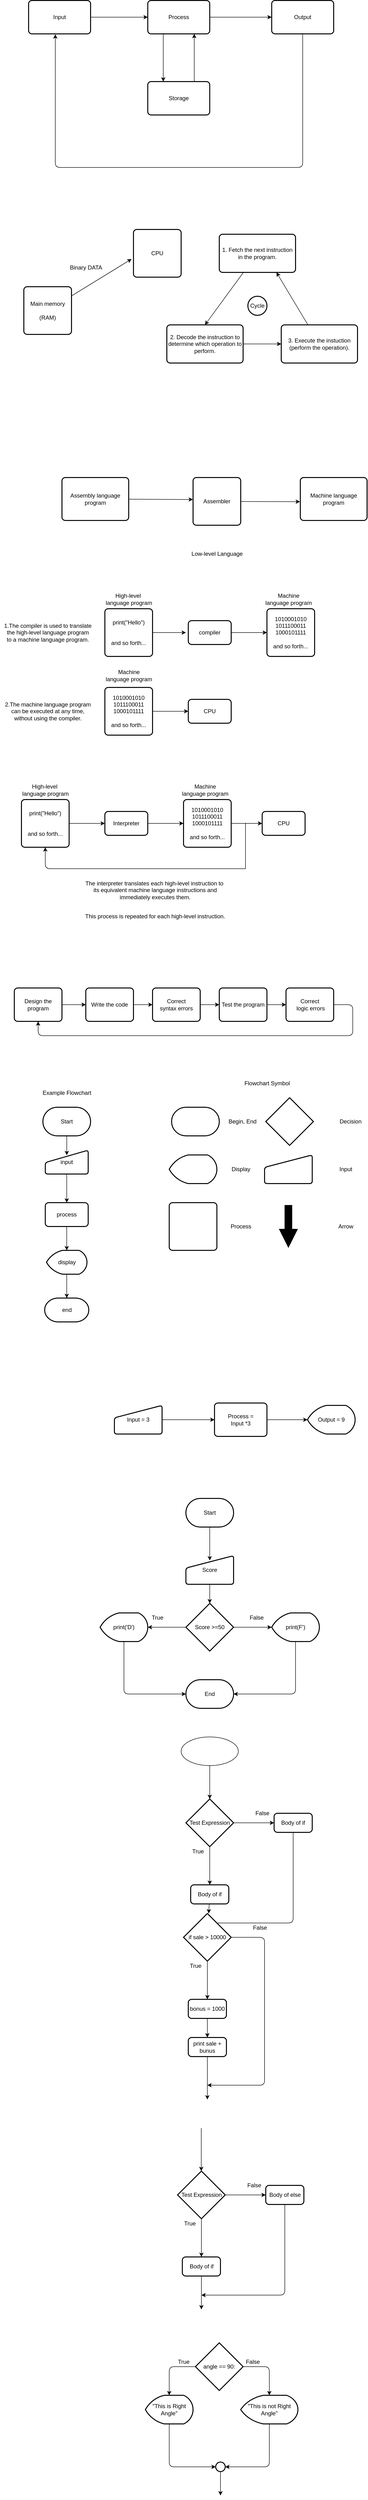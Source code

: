 <mxfile>
    <diagram id="MvPLuP_P4ro_w12G_6CE" name="Page-1">
        <mxGraphModel dx="403" dy="545" grid="1" gridSize="10" guides="1" tooltips="1" connect="1" arrows="1" fold="1" page="1" pageScale="1" pageWidth="850" pageHeight="1100" math="0" shadow="0">
            <root>
                <mxCell id="0"/>
                <mxCell id="1" parent="0"/>
                <mxCell id="6" style="edgeStyle=none;html=1;entryX=0;entryY=0.5;entryDx=0;entryDy=0;" parent="1" source="2" target="3" edge="1">
                    <mxGeometry relative="1" as="geometry"/>
                </mxCell>
                <mxCell id="2" value="Input" style="rounded=1;whiteSpace=wrap;html=1;absoluteArcSize=1;arcSize=14;strokeWidth=2;" parent="1" vertex="1">
                    <mxGeometry x="80" y="200" width="130" height="70" as="geometry"/>
                </mxCell>
                <mxCell id="7" style="edgeStyle=none;html=1;entryX=0;entryY=0.5;entryDx=0;entryDy=0;" parent="1" source="3" target="4" edge="1">
                    <mxGeometry relative="1" as="geometry"/>
                </mxCell>
                <mxCell id="10" style="edgeStyle=none;html=1;exitX=0.25;exitY=1;exitDx=0;exitDy=0;entryX=0.25;entryY=0;entryDx=0;entryDy=0;" parent="1" source="3" target="5" edge="1">
                    <mxGeometry relative="1" as="geometry"/>
                </mxCell>
                <mxCell id="3" value="Process" style="rounded=1;whiteSpace=wrap;html=1;absoluteArcSize=1;arcSize=14;strokeWidth=2;" parent="1" vertex="1">
                    <mxGeometry x="330" y="200" width="130" height="70" as="geometry"/>
                </mxCell>
                <mxCell id="11" style="edgeStyle=none;html=1;entryX=0.431;entryY=1.014;entryDx=0;entryDy=0;entryPerimeter=0;" parent="1" source="4" target="2" edge="1">
                    <mxGeometry relative="1" as="geometry">
                        <Array as="points">
                            <mxPoint x="655" y="550"/>
                            <mxPoint x="400" y="550"/>
                            <mxPoint x="136" y="550"/>
                        </Array>
                    </mxGeometry>
                </mxCell>
                <mxCell id="4" value="Output" style="rounded=1;whiteSpace=wrap;html=1;absoluteArcSize=1;arcSize=14;strokeWidth=2;" parent="1" vertex="1">
                    <mxGeometry x="590" y="200" width="130" height="70" as="geometry"/>
                </mxCell>
                <mxCell id="9" style="edgeStyle=none;html=1;exitX=0.75;exitY=0;exitDx=0;exitDy=0;entryX=0.75;entryY=1;entryDx=0;entryDy=0;" parent="1" source="5" target="3" edge="1">
                    <mxGeometry relative="1" as="geometry"/>
                </mxCell>
                <mxCell id="5" value="Storage" style="rounded=1;whiteSpace=wrap;html=1;absoluteArcSize=1;arcSize=14;strokeWidth=2;" parent="1" vertex="1">
                    <mxGeometry x="330" y="370" width="130" height="70" as="geometry"/>
                </mxCell>
                <mxCell id="14" style="edgeStyle=none;html=1;entryX=-0.04;entryY=0.62;entryDx=0;entryDy=0;entryPerimeter=0;" parent="1" source="12" target="13" edge="1">
                    <mxGeometry relative="1" as="geometry"/>
                </mxCell>
                <mxCell id="12" value="Main memory&lt;br&gt;&lt;br&gt;(RAM)" style="rounded=1;whiteSpace=wrap;html=1;absoluteArcSize=1;arcSize=14;strokeWidth=2;" parent="1" vertex="1">
                    <mxGeometry x="70" y="800" width="100" height="100" as="geometry"/>
                </mxCell>
                <mxCell id="13" value="CPU" style="rounded=1;whiteSpace=wrap;html=1;absoluteArcSize=1;arcSize=14;strokeWidth=2;" parent="1" vertex="1">
                    <mxGeometry x="300" y="680" width="100" height="100" as="geometry"/>
                </mxCell>
                <mxCell id="15" value="Binary DATA" style="text;html=1;align=center;verticalAlign=middle;resizable=0;points=[];autosize=1;strokeColor=none;fillColor=none;" parent="1" vertex="1">
                    <mxGeometry x="160" y="750" width="80" height="20" as="geometry"/>
                </mxCell>
                <mxCell id="19" style="edgeStyle=none;html=1;entryX=0.5;entryY=0;entryDx=0;entryDy=0;" parent="1" source="16" target="18" edge="1">
                    <mxGeometry relative="1" as="geometry"/>
                </mxCell>
                <mxCell id="16" value="1. Fetch the next instruction in the program." style="rounded=1;whiteSpace=wrap;html=1;absoluteArcSize=1;arcSize=14;strokeWidth=2;" parent="1" vertex="1">
                    <mxGeometry x="480" y="690" width="160" height="80" as="geometry"/>
                </mxCell>
                <mxCell id="21" style="edgeStyle=none;html=1;entryX=0.75;entryY=1;entryDx=0;entryDy=0;" parent="1" source="17" target="16" edge="1">
                    <mxGeometry relative="1" as="geometry"/>
                </mxCell>
                <mxCell id="17" value="3. Execute the instuction (perform the operation)." style="rounded=1;whiteSpace=wrap;html=1;absoluteArcSize=1;arcSize=14;strokeWidth=2;" parent="1" vertex="1">
                    <mxGeometry x="610" y="880" width="160" height="80" as="geometry"/>
                </mxCell>
                <mxCell id="20" style="edgeStyle=none;html=1;entryX=0;entryY=0.5;entryDx=0;entryDy=0;" parent="1" source="18" target="17" edge="1">
                    <mxGeometry relative="1" as="geometry"/>
                </mxCell>
                <mxCell id="18" value="2. Decode the instruction to determine which operation to perform." style="rounded=1;whiteSpace=wrap;html=1;absoluteArcSize=1;arcSize=14;strokeWidth=2;" parent="1" vertex="1">
                    <mxGeometry x="370" y="880" width="160" height="80" as="geometry"/>
                </mxCell>
                <mxCell id="22" value="Cycle" style="strokeWidth=2;html=1;shape=mxgraph.flowchart.start_2;whiteSpace=wrap;" parent="1" vertex="1">
                    <mxGeometry x="540" y="820" width="40" height="40" as="geometry"/>
                </mxCell>
                <mxCell id="28" style="edgeStyle=none;html=1;entryX=-0.005;entryY=0.563;entryDx=0;entryDy=0;entryPerimeter=0;" parent="1" source="23" target="25" edge="1">
                    <mxGeometry relative="1" as="geometry"/>
                </mxCell>
                <mxCell id="23" value="Assembler" style="rounded=1;whiteSpace=wrap;html=1;absoluteArcSize=1;arcSize=14;strokeWidth=2;" parent="1" vertex="1">
                    <mxGeometry x="425" y="1200" width="100" height="100" as="geometry"/>
                </mxCell>
                <mxCell id="26" style="edgeStyle=none;html=1;entryX=-0.003;entryY=0.461;entryDx=0;entryDy=0;entryPerimeter=0;" parent="1" source="24" target="23" edge="1">
                    <mxGeometry relative="1" as="geometry"/>
                </mxCell>
                <mxCell id="24" value="Assembly language program" style="rounded=1;whiteSpace=wrap;html=1;absoluteArcSize=1;arcSize=14;strokeWidth=2;" parent="1" vertex="1">
                    <mxGeometry x="150" y="1200" width="140" height="90" as="geometry"/>
                </mxCell>
                <mxCell id="25" value="Machine language program" style="rounded=1;whiteSpace=wrap;html=1;absoluteArcSize=1;arcSize=14;strokeWidth=2;" parent="1" vertex="1">
                    <mxGeometry x="650" y="1200" width="140" height="90" as="geometry"/>
                </mxCell>
                <mxCell id="29" value="Low-level Language" style="text;html=1;align=center;verticalAlign=middle;resizable=0;points=[];autosize=1;strokeColor=none;fillColor=none;" parent="1" vertex="1">
                    <mxGeometry x="415" y="1350" width="120" height="20" as="geometry"/>
                </mxCell>
                <mxCell id="30" value="1.The compiler is used to translate &lt;br&gt;the high-level language program &lt;br&gt;to a machine language program." style="text;html=1;align=center;verticalAlign=middle;resizable=0;points=[];autosize=1;strokeColor=none;fillColor=none;" parent="1" vertex="1">
                    <mxGeometry x="20" y="1500" width="200" height="50" as="geometry"/>
                </mxCell>
                <mxCell id="33" style="edgeStyle=none;html=1;" parent="1" source="31" edge="1">
                    <mxGeometry relative="1" as="geometry">
                        <mxPoint x="410" y="1525" as="targetPoint"/>
                    </mxGeometry>
                </mxCell>
                <mxCell id="31" value="print(&quot;Hello&quot;)&lt;br&gt;&lt;br&gt;&lt;br&gt;and so forth..." style="rounded=1;whiteSpace=wrap;html=1;absoluteArcSize=1;arcSize=14;strokeWidth=2;" parent="1" vertex="1">
                    <mxGeometry x="240" y="1475" width="100" height="100" as="geometry"/>
                </mxCell>
                <mxCell id="36" style="edgeStyle=none;html=1;entryX=0;entryY=0.5;entryDx=0;entryDy=0;" parent="1" source="32" target="35" edge="1">
                    <mxGeometry relative="1" as="geometry"/>
                </mxCell>
                <mxCell id="32" value="compiler" style="rounded=1;whiteSpace=wrap;html=1;absoluteArcSize=1;arcSize=14;strokeWidth=2;" parent="1" vertex="1">
                    <mxGeometry x="415" y="1500" width="90" height="50" as="geometry"/>
                </mxCell>
                <mxCell id="34" value="High-level&amp;nbsp;&lt;br&gt;language program" style="text;html=1;align=center;verticalAlign=middle;resizable=0;points=[];autosize=1;strokeColor=none;fillColor=none;" parent="1" vertex="1">
                    <mxGeometry x="235" y="1440" width="110" height="30" as="geometry"/>
                </mxCell>
                <mxCell id="35" value="1010001010&lt;br&gt;1011100011&lt;br&gt;1000101111&lt;br&gt;&lt;br&gt;and so forth..." style="rounded=1;whiteSpace=wrap;html=1;absoluteArcSize=1;arcSize=14;strokeWidth=2;" parent="1" vertex="1">
                    <mxGeometry x="580" y="1475" width="100" height="100" as="geometry"/>
                </mxCell>
                <mxCell id="37" value="Machine &lt;br&gt;language program" style="text;html=1;align=center;verticalAlign=middle;resizable=0;points=[];autosize=1;strokeColor=none;fillColor=none;" parent="1" vertex="1">
                    <mxGeometry x="570" y="1440" width="110" height="30" as="geometry"/>
                </mxCell>
                <mxCell id="38" value="2.The machine language program &lt;br&gt;can be executed at any time, &lt;br&gt;without using the compiler." style="text;html=1;align=center;verticalAlign=middle;resizable=0;points=[];autosize=1;strokeColor=none;fillColor=none;" parent="1" vertex="1">
                    <mxGeometry x="20" y="1665" width="200" height="50" as="geometry"/>
                </mxCell>
                <mxCell id="42" style="edgeStyle=none;html=1;entryX=0;entryY=0.5;entryDx=0;entryDy=0;" parent="1" source="39" target="41" edge="1">
                    <mxGeometry relative="1" as="geometry"/>
                </mxCell>
                <mxCell id="39" value="1010001010&lt;br&gt;1011100011&lt;br&gt;1000101111&lt;br&gt;&lt;br&gt;and so forth..." style="rounded=1;whiteSpace=wrap;html=1;absoluteArcSize=1;arcSize=14;strokeWidth=2;" parent="1" vertex="1">
                    <mxGeometry x="240" y="1640" width="100" height="100" as="geometry"/>
                </mxCell>
                <mxCell id="40" value="Machine &lt;br&gt;language program" style="text;html=1;align=center;verticalAlign=middle;resizable=0;points=[];autosize=1;strokeColor=none;fillColor=none;" parent="1" vertex="1">
                    <mxGeometry x="235" y="1600" width="110" height="30" as="geometry"/>
                </mxCell>
                <mxCell id="41" value="CPU" style="rounded=1;whiteSpace=wrap;html=1;absoluteArcSize=1;arcSize=14;strokeWidth=2;" parent="1" vertex="1">
                    <mxGeometry x="415" y="1665" width="90" height="50" as="geometry"/>
                </mxCell>
                <mxCell id="50" style="edgeStyle=none;html=1;entryX=0;entryY=0.5;entryDx=0;entryDy=0;" parent="1" source="45" target="49" edge="1">
                    <mxGeometry relative="1" as="geometry"/>
                </mxCell>
                <mxCell id="45" value="print(&quot;Hello&quot;)&lt;br&gt;&lt;br&gt;&lt;br&gt;and so forth..." style="rounded=1;whiteSpace=wrap;html=1;absoluteArcSize=1;arcSize=14;strokeWidth=2;" parent="1" vertex="1">
                    <mxGeometry x="65" y="1875" width="100" height="100" as="geometry"/>
                </mxCell>
                <mxCell id="46" value="High-level&amp;nbsp;&lt;br&gt;language program" style="text;html=1;align=center;verticalAlign=middle;resizable=0;points=[];autosize=1;strokeColor=none;fillColor=none;" parent="1" vertex="1">
                    <mxGeometry x="60" y="1840" width="110" height="30" as="geometry"/>
                </mxCell>
                <mxCell id="54" style="edgeStyle=none;html=1;entryX=0;entryY=0.5;entryDx=0;entryDy=0;" parent="1" source="47" target="53" edge="1">
                    <mxGeometry relative="1" as="geometry"/>
                </mxCell>
                <mxCell id="47" value="1010001010&lt;br&gt;1011100011&lt;br&gt;1000101111&lt;br&gt;&lt;br&gt;and so forth..." style="rounded=1;whiteSpace=wrap;html=1;absoluteArcSize=1;arcSize=14;strokeWidth=2;" parent="1" vertex="1">
                    <mxGeometry x="405" y="1875" width="100" height="100" as="geometry"/>
                </mxCell>
                <mxCell id="48" value="Machine &lt;br&gt;language program" style="text;html=1;align=center;verticalAlign=middle;resizable=0;points=[];autosize=1;strokeColor=none;fillColor=none;" parent="1" vertex="1">
                    <mxGeometry x="395" y="1840" width="110" height="30" as="geometry"/>
                </mxCell>
                <mxCell id="52" style="edgeStyle=none;html=1;entryX=0;entryY=0.5;entryDx=0;entryDy=0;" parent="1" source="49" target="47" edge="1">
                    <mxGeometry relative="1" as="geometry"/>
                </mxCell>
                <mxCell id="49" value="Interpreter" style="rounded=1;whiteSpace=wrap;html=1;absoluteArcSize=1;arcSize=14;strokeWidth=2;" parent="1" vertex="1">
                    <mxGeometry x="240" y="1900" width="90" height="50" as="geometry"/>
                </mxCell>
                <mxCell id="53" value="CPU" style="rounded=1;whiteSpace=wrap;html=1;absoluteArcSize=1;arcSize=14;strokeWidth=2;" parent="1" vertex="1">
                    <mxGeometry x="570" y="1900" width="90" height="50" as="geometry"/>
                </mxCell>
                <mxCell id="56" style="edgeStyle=none;html=1;entryX=0.5;entryY=1;entryDx=0;entryDy=0;" parent="1" target="45" edge="1">
                    <mxGeometry relative="1" as="geometry">
                        <mxPoint x="535" y="2020" as="sourcePoint"/>
                        <mxPoint x="610" y="2000" as="targetPoint"/>
                        <Array as="points">
                            <mxPoint x="115" y="2020"/>
                        </Array>
                    </mxGeometry>
                </mxCell>
                <mxCell id="58" style="edgeStyle=none;html=1;endArrow=none;endFill=0;" parent="1" edge="1">
                    <mxGeometry relative="1" as="geometry">
                        <mxPoint x="535" y="2020" as="sourcePoint"/>
                        <mxPoint x="535" y="1924" as="targetPoint"/>
                    </mxGeometry>
                </mxCell>
                <mxCell id="59" value="The interpreter translates each high-level instruction to&amp;nbsp;&lt;br&gt;its equivalent machine language instructions and&lt;br&gt;immediately executes them." style="text;html=1;align=center;verticalAlign=middle;resizable=0;points=[];autosize=1;strokeColor=none;fillColor=none;" parent="1" vertex="1">
                    <mxGeometry x="190" y="2040" width="310" height="50" as="geometry"/>
                </mxCell>
                <mxCell id="60" value="This process is repeated for each high-level instruction." style="text;html=1;align=center;verticalAlign=middle;resizable=0;points=[];autosize=1;strokeColor=none;fillColor=none;" parent="1" vertex="1">
                    <mxGeometry x="190" y="2110" width="310" height="20" as="geometry"/>
                </mxCell>
                <mxCell id="74" style="edgeStyle=none;html=1;entryX=0;entryY=0.5;entryDx=0;entryDy=0;startArrow=none;startFill=0;endArrow=classic;endFill=1;" parent="1" source="61" target="62" edge="1">
                    <mxGeometry relative="1" as="geometry"/>
                </mxCell>
                <mxCell id="61" value="Design the program" style="rounded=1;whiteSpace=wrap;html=1;absoluteArcSize=1;arcSize=14;strokeWidth=2;" parent="1" vertex="1">
                    <mxGeometry x="50" y="2270" width="100" height="70" as="geometry"/>
                </mxCell>
                <mxCell id="75" style="edgeStyle=none;html=1;entryX=0;entryY=0.5;entryDx=0;entryDy=0;startArrow=none;startFill=0;endArrow=classic;endFill=1;" parent="1" source="62" target="63" edge="1">
                    <mxGeometry relative="1" as="geometry"/>
                </mxCell>
                <mxCell id="62" value="Write the code" style="rounded=1;whiteSpace=wrap;html=1;absoluteArcSize=1;arcSize=14;strokeWidth=2;" parent="1" vertex="1">
                    <mxGeometry x="200" y="2270" width="100" height="70" as="geometry"/>
                </mxCell>
                <mxCell id="76" style="edgeStyle=none;html=1;entryX=0;entryY=0.5;entryDx=0;entryDy=0;startArrow=none;startFill=0;endArrow=classic;endFill=1;" parent="1" source="63" target="64" edge="1">
                    <mxGeometry relative="1" as="geometry"/>
                </mxCell>
                <mxCell id="63" value="Correct &lt;br&gt;syntax errors" style="rounded=1;whiteSpace=wrap;html=1;absoluteArcSize=1;arcSize=14;strokeWidth=2;" parent="1" vertex="1">
                    <mxGeometry x="340" y="2270" width="100" height="70" as="geometry"/>
                </mxCell>
                <mxCell id="77" style="edgeStyle=none;html=1;entryX=0;entryY=0.5;entryDx=0;entryDy=0;startArrow=none;startFill=0;endArrow=classic;endFill=1;" parent="1" source="64" target="65" edge="1">
                    <mxGeometry relative="1" as="geometry"/>
                </mxCell>
                <mxCell id="64" value="Test the program" style="rounded=1;whiteSpace=wrap;html=1;absoluteArcSize=1;arcSize=14;strokeWidth=2;" parent="1" vertex="1">
                    <mxGeometry x="480" y="2270" width="100" height="70" as="geometry"/>
                </mxCell>
                <mxCell id="78" style="edgeStyle=none;html=1;entryX=0.5;entryY=1;entryDx=0;entryDy=0;startArrow=none;startFill=0;endArrow=classic;endFill=1;" parent="1" source="65" target="61" edge="1">
                    <mxGeometry relative="1" as="geometry">
                        <Array as="points">
                            <mxPoint x="760" y="2305"/>
                            <mxPoint x="760" y="2370"/>
                            <mxPoint x="100" y="2370"/>
                        </Array>
                    </mxGeometry>
                </mxCell>
                <mxCell id="65" value="Correct&lt;br&gt;&amp;nbsp;logic errors" style="rounded=1;whiteSpace=wrap;html=1;absoluteArcSize=1;arcSize=14;strokeWidth=2;" parent="1" vertex="1">
                    <mxGeometry x="620" y="2270" width="100" height="70" as="geometry"/>
                </mxCell>
                <mxCell id="85" style="edgeStyle=none;html=1;entryX=0.501;entryY=0.209;entryDx=0;entryDy=0;entryPerimeter=0;startArrow=none;startFill=0;endArrow=classic;endFill=1;" parent="1" source="79" target="80" edge="1">
                    <mxGeometry relative="1" as="geometry"/>
                </mxCell>
                <mxCell id="79" value="Start" style="strokeWidth=2;html=1;shape=mxgraph.flowchart.terminator;whiteSpace=wrap;" parent="1" vertex="1">
                    <mxGeometry x="110" y="2520" width="100" height="60" as="geometry"/>
                </mxCell>
                <mxCell id="87" style="edgeStyle=none;html=1;entryX=0.5;entryY=0;entryDx=0;entryDy=0;startArrow=none;startFill=0;endArrow=classic;endFill=1;" parent="1" source="80" target="81" edge="1">
                    <mxGeometry relative="1" as="geometry"/>
                </mxCell>
                <mxCell id="80" value="input" style="html=1;strokeWidth=2;shape=manualInput;whiteSpace=wrap;rounded=1;size=26;arcSize=11;" parent="1" vertex="1">
                    <mxGeometry x="115" y="2610" width="90" height="50" as="geometry"/>
                </mxCell>
                <mxCell id="88" style="edgeStyle=none;html=1;entryX=0.5;entryY=0;entryDx=0;entryDy=0;entryPerimeter=0;startArrow=none;startFill=0;endArrow=classic;endFill=1;" parent="1" source="81" target="82" edge="1">
                    <mxGeometry relative="1" as="geometry"/>
                </mxCell>
                <mxCell id="81" value="process" style="rounded=1;whiteSpace=wrap;html=1;absoluteArcSize=1;arcSize=14;strokeWidth=2;" parent="1" vertex="1">
                    <mxGeometry x="115" y="2720" width="90" height="50" as="geometry"/>
                </mxCell>
                <mxCell id="89" style="edgeStyle=none;html=1;entryX=0.5;entryY=0;entryDx=0;entryDy=0;entryPerimeter=0;startArrow=none;startFill=0;endArrow=classic;endFill=1;" parent="1" source="82" target="83" edge="1">
                    <mxGeometry relative="1" as="geometry"/>
                </mxCell>
                <mxCell id="82" value="display" style="strokeWidth=2;html=1;shape=mxgraph.flowchart.display;whiteSpace=wrap;" parent="1" vertex="1">
                    <mxGeometry x="117.5" y="2820" width="85" height="50" as="geometry"/>
                </mxCell>
                <mxCell id="83" value="end" style="strokeWidth=2;html=1;shape=mxgraph.flowchart.terminator;whiteSpace=wrap;" parent="1" vertex="1">
                    <mxGeometry x="113.75" y="2920" width="92.5" height="50" as="geometry"/>
                </mxCell>
                <mxCell id="86" value="Example Flowchart" style="text;html=1;align=center;verticalAlign=middle;resizable=0;points=[];autosize=1;strokeColor=none;fillColor=none;" parent="1" vertex="1">
                    <mxGeometry x="100" y="2480" width="120" height="20" as="geometry"/>
                </mxCell>
                <mxCell id="90" value="" style="strokeWidth=2;html=1;shape=mxgraph.flowchart.terminator;whiteSpace=wrap;" parent="1" vertex="1">
                    <mxGeometry x="380" y="2520" width="100" height="60" as="geometry"/>
                </mxCell>
                <mxCell id="91" value="" style="strokeWidth=2;html=1;shape=mxgraph.flowchart.display;whiteSpace=wrap;" parent="1" vertex="1">
                    <mxGeometry x="375" y="2620" width="100" height="60" as="geometry"/>
                </mxCell>
                <mxCell id="92" value="" style="strokeWidth=2;html=1;shape=mxgraph.flowchart.decision;whiteSpace=wrap;" parent="1" vertex="1">
                    <mxGeometry x="577.5" y="2500" width="100" height="100" as="geometry"/>
                </mxCell>
                <mxCell id="93" value="" style="html=1;strokeWidth=2;shape=manualInput;whiteSpace=wrap;rounded=1;size=26;arcSize=11;" parent="1" vertex="1">
                    <mxGeometry x="575" y="2620" width="100" height="60" as="geometry"/>
                </mxCell>
                <mxCell id="94" value="" style="rounded=1;whiteSpace=wrap;html=1;absoluteArcSize=1;arcSize=14;strokeWidth=2;" parent="1" vertex="1">
                    <mxGeometry x="375" y="2720" width="100" height="100" as="geometry"/>
                </mxCell>
                <mxCell id="95" value="" style="verticalLabelPosition=bottom;verticalAlign=top;html=1;strokeWidth=2;shape=mxgraph.arrows2.arrow;dy=0.6;dx=40;notch=0;rotation=90;fillColor=#000000;strokeColor=none;shadow=0;" parent="1" vertex="1">
                    <mxGeometry x="580" y="2750" width="90" height="40" as="geometry"/>
                </mxCell>
                <mxCell id="96" value="Begin, End&amp;nbsp;" style="text;html=1;align=center;verticalAlign=middle;resizable=0;points=[];autosize=1;strokeColor=none;fillColor=none;" parent="1" vertex="1">
                    <mxGeometry x="490" y="2540" width="80" height="20" as="geometry"/>
                </mxCell>
                <mxCell id="97" value="Display" style="text;html=1;align=center;verticalAlign=middle;resizable=0;points=[];autosize=1;strokeColor=none;fillColor=none;" parent="1" vertex="1">
                    <mxGeometry x="500" y="2640" width="50" height="20" as="geometry"/>
                </mxCell>
                <mxCell id="98" value="Process" style="text;html=1;align=center;verticalAlign=middle;resizable=0;points=[];autosize=1;strokeColor=none;fillColor=none;" parent="1" vertex="1">
                    <mxGeometry x="495" y="2760" width="60" height="20" as="geometry"/>
                </mxCell>
                <mxCell id="99" value="Arrow" style="text;html=1;align=center;verticalAlign=middle;resizable=0;points=[];autosize=1;strokeColor=none;fillColor=none;" parent="1" vertex="1">
                    <mxGeometry x="720" y="2760" width="50" height="20" as="geometry"/>
                </mxCell>
                <mxCell id="100" value="Input" style="text;html=1;align=center;verticalAlign=middle;resizable=0;points=[];autosize=1;strokeColor=none;fillColor=none;" parent="1" vertex="1">
                    <mxGeometry x="725" y="2640" width="40" height="20" as="geometry"/>
                </mxCell>
                <mxCell id="101" value="Decision" style="text;html=1;align=center;verticalAlign=middle;resizable=0;points=[];autosize=1;strokeColor=none;fillColor=none;" parent="1" vertex="1">
                    <mxGeometry x="725" y="2540" width="60" height="20" as="geometry"/>
                </mxCell>
                <mxCell id="102" value="Flowchart Symbol" style="text;html=1;align=center;verticalAlign=middle;resizable=0;points=[];autosize=1;strokeColor=none;fillColor=none;" parent="1" vertex="1">
                    <mxGeometry x="525" y="2460" width="110" height="20" as="geometry"/>
                </mxCell>
                <mxCell id="107" style="edgeStyle=none;html=1;entryX=0;entryY=0.5;entryDx=0;entryDy=0;entryPerimeter=0;startArrow=none;startFill=0;endArrow=classic;endFill=1;" parent="1" source="103" target="104" edge="1">
                    <mxGeometry relative="1" as="geometry"/>
                </mxCell>
                <mxCell id="103" value="Process = &lt;br&gt;Input *3" style="rounded=1;whiteSpace=wrap;html=1;absoluteArcSize=1;arcSize=14;strokeWidth=2;" parent="1" vertex="1">
                    <mxGeometry x="470" y="3140" width="110" height="70" as="geometry"/>
                </mxCell>
                <mxCell id="104" value="Output = 9" style="strokeWidth=2;html=1;shape=mxgraph.flowchart.display;whiteSpace=wrap;" parent="1" vertex="1">
                    <mxGeometry x="665" y="3145" width="100" height="60" as="geometry"/>
                </mxCell>
                <mxCell id="106" style="edgeStyle=none;html=1;entryX=0;entryY=0.5;entryDx=0;entryDy=0;startArrow=none;startFill=0;endArrow=classic;endFill=1;" parent="1" source="105" target="103" edge="1">
                    <mxGeometry relative="1" as="geometry"/>
                </mxCell>
                <mxCell id="105" value="Input = 3" style="html=1;strokeWidth=2;shape=manualInput;whiteSpace=wrap;rounded=1;size=26;arcSize=11;" parent="1" vertex="1">
                    <mxGeometry x="260" y="3145" width="100" height="60" as="geometry"/>
                </mxCell>
                <mxCell id="121" style="edgeStyle=none;html=1;entryX=0.5;entryY=0.167;entryDx=0;entryDy=0;entryPerimeter=0;" edge="1" parent="1" source="108" target="109">
                    <mxGeometry relative="1" as="geometry"/>
                </mxCell>
                <mxCell id="108" value="Start" style="strokeWidth=2;html=1;shape=mxgraph.flowchart.terminator;whiteSpace=wrap;" vertex="1" parent="1">
                    <mxGeometry x="410" y="3340" width="100" height="60" as="geometry"/>
                </mxCell>
                <mxCell id="120" style="edgeStyle=none;html=1;entryX=0.5;entryY=0;entryDx=0;entryDy=0;entryPerimeter=0;" edge="1" parent="1" source="109" target="110">
                    <mxGeometry relative="1" as="geometry"/>
                </mxCell>
                <mxCell id="109" value="Score" style="html=1;strokeWidth=2;shape=manualInput;whiteSpace=wrap;rounded=1;size=26;arcSize=11;" vertex="1" parent="1">
                    <mxGeometry x="410" y="3460" width="100" height="60" as="geometry"/>
                </mxCell>
                <mxCell id="114" style="edgeStyle=none;html=1;entryX=0;entryY=0.5;entryDx=0;entryDy=0;entryPerimeter=0;" edge="1" parent="1" source="110" target="112">
                    <mxGeometry relative="1" as="geometry"/>
                </mxCell>
                <mxCell id="115" style="edgeStyle=none;html=1;entryX=1;entryY=0.5;entryDx=0;entryDy=0;entryPerimeter=0;" edge="1" parent="1" source="110" target="111">
                    <mxGeometry relative="1" as="geometry"/>
                </mxCell>
                <mxCell id="110" value="Score &amp;gt;=50" style="strokeWidth=2;html=1;shape=mxgraph.flowchart.decision;whiteSpace=wrap;" vertex="1" parent="1">
                    <mxGeometry x="410" y="3560" width="100" height="100" as="geometry"/>
                </mxCell>
                <mxCell id="117" style="edgeStyle=none;html=1;entryX=0;entryY=0.5;entryDx=0;entryDy=0;entryPerimeter=0;" edge="1" parent="1" source="111" target="113">
                    <mxGeometry relative="1" as="geometry">
                        <Array as="points">
                            <mxPoint x="280" y="3750"/>
                        </Array>
                    </mxGeometry>
                </mxCell>
                <mxCell id="111" value="print('D')" style="strokeWidth=2;html=1;shape=mxgraph.flowchart.display;whiteSpace=wrap;" vertex="1" parent="1">
                    <mxGeometry x="230" y="3580" width="100" height="60" as="geometry"/>
                </mxCell>
                <mxCell id="116" style="edgeStyle=none;html=1;entryX=1;entryY=0.5;entryDx=0;entryDy=0;entryPerimeter=0;" edge="1" parent="1" source="112" target="113">
                    <mxGeometry relative="1" as="geometry">
                        <Array as="points">
                            <mxPoint x="640" y="3750"/>
                        </Array>
                    </mxGeometry>
                </mxCell>
                <mxCell id="112" value="print(F')" style="strokeWidth=2;html=1;shape=mxgraph.flowchart.display;whiteSpace=wrap;" vertex="1" parent="1">
                    <mxGeometry x="590" y="3580" width="100" height="60" as="geometry"/>
                </mxCell>
                <mxCell id="113" value="End" style="strokeWidth=2;html=1;shape=mxgraph.flowchart.terminator;whiteSpace=wrap;" vertex="1" parent="1">
                    <mxGeometry x="410" y="3720" width="100" height="60" as="geometry"/>
                </mxCell>
                <mxCell id="118" value="True" style="text;html=1;align=center;verticalAlign=middle;resizable=0;points=[];autosize=1;strokeColor=none;fillColor=none;" vertex="1" parent="1">
                    <mxGeometry x="330" y="3580" width="40" height="20" as="geometry"/>
                </mxCell>
                <mxCell id="119" value="False" style="text;html=1;align=center;verticalAlign=middle;resizable=0;points=[];autosize=1;strokeColor=none;fillColor=none;" vertex="1" parent="1">
                    <mxGeometry x="537.5" y="3580" width="40" height="20" as="geometry"/>
                </mxCell>
                <mxCell id="125" style="edgeStyle=none;html=1;entryX=0.5;entryY=0;entryDx=0;entryDy=0;" edge="1" parent="1" source="122" target="123">
                    <mxGeometry relative="1" as="geometry"/>
                </mxCell>
                <mxCell id="126" style="edgeStyle=none;html=1;entryX=0;entryY=0.5;entryDx=0;entryDy=0;" edge="1" parent="1" source="122" target="124">
                    <mxGeometry relative="1" as="geometry"/>
                </mxCell>
                <mxCell id="122" value="Test Expression" style="strokeWidth=2;html=1;shape=mxgraph.flowchart.decision;whiteSpace=wrap;" vertex="1" parent="1">
                    <mxGeometry x="410" y="3970" width="100" height="100" as="geometry"/>
                </mxCell>
                <mxCell id="161" style="edgeStyle=none;html=1;" edge="1" parent="1" source="123" target="154">
                    <mxGeometry relative="1" as="geometry"/>
                </mxCell>
                <mxCell id="123" value="Body of if" style="rounded=1;whiteSpace=wrap;html=1;absoluteArcSize=1;arcSize=14;strokeWidth=2;" vertex="1" parent="1">
                    <mxGeometry x="420" y="4150" width="80" height="40" as="geometry"/>
                </mxCell>
                <mxCell id="134" style="edgeStyle=none;html=1;" edge="1" parent="1" source="124">
                    <mxGeometry relative="1" as="geometry">
                        <mxPoint x="460" y="4230" as="targetPoint"/>
                        <Array as="points">
                            <mxPoint x="635" y="4230"/>
                        </Array>
                    </mxGeometry>
                </mxCell>
                <mxCell id="124" value="Body of if" style="rounded=1;whiteSpace=wrap;html=1;absoluteArcSize=1;arcSize=14;strokeWidth=2;" vertex="1" parent="1">
                    <mxGeometry x="595" y="4000" width="80" height="40" as="geometry"/>
                </mxCell>
                <mxCell id="127" value="True" style="text;html=1;align=center;verticalAlign=middle;resizable=0;points=[];autosize=1;strokeColor=none;fillColor=none;" vertex="1" parent="1">
                    <mxGeometry x="415" y="4070" width="40" height="20" as="geometry"/>
                </mxCell>
                <mxCell id="128" value="False" style="text;html=1;align=center;verticalAlign=middle;resizable=0;points=[];autosize=1;strokeColor=none;fillColor=none;" vertex="1" parent="1">
                    <mxGeometry x="550" y="3990" width="40" height="20" as="geometry"/>
                </mxCell>
                <mxCell id="132" style="edgeStyle=none;html=1;entryX=0.5;entryY=0;entryDx=0;entryDy=0;entryPerimeter=0;" edge="1" parent="1" source="129" target="122">
                    <mxGeometry relative="1" as="geometry"/>
                </mxCell>
                <mxCell id="129" value="" style="ellipse;whiteSpace=wrap;html=1;" vertex="1" parent="1">
                    <mxGeometry x="400" y="3840" width="120" height="60" as="geometry"/>
                </mxCell>
                <mxCell id="162" style="edgeStyle=none;html=1;entryX=0.5;entryY=0;entryDx=0;entryDy=0;" edge="1" parent="1" source="154" target="156">
                    <mxGeometry relative="1" as="geometry"/>
                </mxCell>
                <mxCell id="166" style="edgeStyle=none;html=1;" edge="1" parent="1" source="154">
                    <mxGeometry relative="1" as="geometry">
                        <mxPoint x="455" y="4570" as="targetPoint"/>
                        <Array as="points">
                            <mxPoint x="575" y="4260"/>
                            <mxPoint x="575" y="4570"/>
                        </Array>
                    </mxGeometry>
                </mxCell>
                <mxCell id="154" value="if sale &amp;gt; 10000" style="strokeWidth=2;html=1;shape=mxgraph.flowchart.decision;whiteSpace=wrap;" vertex="1" parent="1">
                    <mxGeometry x="405" y="4210" width="100" height="100" as="geometry"/>
                </mxCell>
                <mxCell id="164" style="edgeStyle=none;html=1;entryX=0.5;entryY=0;entryDx=0;entryDy=0;" edge="1" parent="1" source="156" target="163">
                    <mxGeometry relative="1" as="geometry"/>
                </mxCell>
                <mxCell id="156" value="bonus = 1000" style="rounded=1;whiteSpace=wrap;html=1;absoluteArcSize=1;arcSize=14;strokeWidth=2;" vertex="1" parent="1">
                    <mxGeometry x="415" y="4390" width="80" height="40" as="geometry"/>
                </mxCell>
                <mxCell id="159" value="True" style="text;html=1;align=center;verticalAlign=middle;resizable=0;points=[];autosize=1;strokeColor=none;fillColor=none;" vertex="1" parent="1">
                    <mxGeometry x="410" y="4310" width="40" height="20" as="geometry"/>
                </mxCell>
                <mxCell id="160" value="False" style="text;html=1;align=center;verticalAlign=middle;resizable=0;points=[];autosize=1;strokeColor=none;fillColor=none;" vertex="1" parent="1">
                    <mxGeometry x="545" y="4230" width="40" height="20" as="geometry"/>
                </mxCell>
                <mxCell id="165" style="edgeStyle=none;html=1;" edge="1" parent="1" source="163">
                    <mxGeometry relative="1" as="geometry">
                        <mxPoint x="455" y="4600" as="targetPoint"/>
                    </mxGeometry>
                </mxCell>
                <mxCell id="163" value="print sale + bunus" style="rounded=1;whiteSpace=wrap;html=1;absoluteArcSize=1;arcSize=14;strokeWidth=2;" vertex="1" parent="1">
                    <mxGeometry x="415" y="4470" width="80" height="40" as="geometry"/>
                </mxCell>
                <mxCell id="167" style="edgeStyle=none;html=1;entryX=0.5;entryY=0;entryDx=0;entryDy=0;" edge="1" parent="1" source="169" target="170">
                    <mxGeometry relative="1" as="geometry"/>
                </mxCell>
                <mxCell id="168" style="edgeStyle=none;html=1;entryX=0;entryY=0.5;entryDx=0;entryDy=0;" edge="1" parent="1" source="169" target="172">
                    <mxGeometry relative="1" as="geometry"/>
                </mxCell>
                <mxCell id="169" value="Test Expression" style="strokeWidth=2;html=1;shape=mxgraph.flowchart.decision;whiteSpace=wrap;" vertex="1" parent="1">
                    <mxGeometry x="392.5" y="4750" width="100" height="100" as="geometry"/>
                </mxCell>
                <mxCell id="175" style="edgeStyle=none;html=1;" edge="1" parent="1" source="170">
                    <mxGeometry relative="1" as="geometry">
                        <mxPoint x="442.5" y="5040" as="targetPoint"/>
                    </mxGeometry>
                </mxCell>
                <mxCell id="170" value="Body of if" style="rounded=1;whiteSpace=wrap;html=1;absoluteArcSize=1;arcSize=14;strokeWidth=2;" vertex="1" parent="1">
                    <mxGeometry x="402.5" y="4930" width="80" height="40" as="geometry"/>
                </mxCell>
                <mxCell id="171" style="edgeStyle=none;html=1;" edge="1" parent="1" source="172">
                    <mxGeometry relative="1" as="geometry">
                        <mxPoint x="442.5" y="5010" as="targetPoint"/>
                        <Array as="points">
                            <mxPoint x="617.5" y="5010"/>
                        </Array>
                    </mxGeometry>
                </mxCell>
                <mxCell id="172" value="Body of else" style="rounded=1;whiteSpace=wrap;html=1;absoluteArcSize=1;arcSize=14;strokeWidth=2;" vertex="1" parent="1">
                    <mxGeometry x="577.5" y="4780" width="80" height="40" as="geometry"/>
                </mxCell>
                <mxCell id="173" value="True" style="text;html=1;align=center;verticalAlign=middle;resizable=0;points=[];autosize=1;strokeColor=none;fillColor=none;" vertex="1" parent="1">
                    <mxGeometry x="397.5" y="4850" width="40" height="20" as="geometry"/>
                </mxCell>
                <mxCell id="174" value="False" style="text;html=1;align=center;verticalAlign=middle;resizable=0;points=[];autosize=1;strokeColor=none;fillColor=none;" vertex="1" parent="1">
                    <mxGeometry x="532.5" y="4770" width="40" height="20" as="geometry"/>
                </mxCell>
                <mxCell id="176" style="edgeStyle=none;html=1;" edge="1" parent="1">
                    <mxGeometry relative="1" as="geometry">
                        <mxPoint x="442.21" y="4750" as="targetPoint"/>
                        <mxPoint x="442.21" y="4660" as="sourcePoint"/>
                    </mxGeometry>
                </mxCell>
                <mxCell id="182" style="edgeStyle=none;html=1;entryX=0.5;entryY=0;entryDx=0;entryDy=0;entryPerimeter=0;" edge="1" parent="1" source="178" target="179">
                    <mxGeometry relative="1" as="geometry">
                        <Array as="points">
                            <mxPoint x="375" y="5160"/>
                        </Array>
                    </mxGeometry>
                </mxCell>
                <mxCell id="184" style="edgeStyle=none;html=1;entryX=0.5;entryY=0;entryDx=0;entryDy=0;entryPerimeter=0;" edge="1" parent="1" source="178" target="181">
                    <mxGeometry relative="1" as="geometry">
                        <Array as="points">
                            <mxPoint x="585" y="5160"/>
                        </Array>
                    </mxGeometry>
                </mxCell>
                <mxCell id="178" value="angle == 90:" style="strokeWidth=2;html=1;shape=mxgraph.flowchart.decision;whiteSpace=wrap;" vertex="1" parent="1">
                    <mxGeometry x="430" y="5110" width="100" height="100" as="geometry"/>
                </mxCell>
                <mxCell id="186" style="edgeStyle=none;html=1;entryX=0;entryY=0.5;entryDx=0;entryDy=0;entryPerimeter=0;" edge="1" parent="1" source="179" target="180">
                    <mxGeometry relative="1" as="geometry">
                        <Array as="points">
                            <mxPoint x="375" y="5370"/>
                        </Array>
                    </mxGeometry>
                </mxCell>
                <mxCell id="179" value="&quot;This is Right Angle&quot;" style="strokeWidth=2;html=1;shape=mxgraph.flowchart.display;whiteSpace=wrap;" vertex="1" parent="1">
                    <mxGeometry x="325" y="5220" width="100" height="60" as="geometry"/>
                </mxCell>
                <mxCell id="187" style="edgeStyle=none;html=1;" edge="1" parent="1" source="180">
                    <mxGeometry relative="1" as="geometry">
                        <mxPoint x="482.5" y="5430" as="targetPoint"/>
                    </mxGeometry>
                </mxCell>
                <mxCell id="180" value="" style="strokeWidth=2;html=1;shape=mxgraph.flowchart.start_2;whiteSpace=wrap;" vertex="1" parent="1">
                    <mxGeometry x="472.5" y="5360" width="20" height="20" as="geometry"/>
                </mxCell>
                <mxCell id="185" style="edgeStyle=none;html=1;entryX=1;entryY=0.5;entryDx=0;entryDy=0;entryPerimeter=0;" edge="1" parent="1" source="181" target="180">
                    <mxGeometry relative="1" as="geometry">
                        <Array as="points">
                            <mxPoint x="585" y="5370"/>
                        </Array>
                    </mxGeometry>
                </mxCell>
                <mxCell id="181" value="&quot;This is not Right Angle&quot;" style="strokeWidth=2;html=1;shape=mxgraph.flowchart.display;whiteSpace=wrap;" vertex="1" parent="1">
                    <mxGeometry x="525" y="5220" width="120" height="60" as="geometry"/>
                </mxCell>
                <mxCell id="188" value="True" style="text;html=1;align=center;verticalAlign=middle;resizable=0;points=[];autosize=1;strokeColor=none;fillColor=none;" vertex="1" parent="1">
                    <mxGeometry x="385" y="5140" width="40" height="20" as="geometry"/>
                </mxCell>
                <mxCell id="189" value="False" style="text;html=1;align=center;verticalAlign=middle;resizable=0;points=[];autosize=1;strokeColor=none;fillColor=none;" vertex="1" parent="1">
                    <mxGeometry x="530" y="5140" width="40" height="20" as="geometry"/>
                </mxCell>
            </root>
        </mxGraphModel>
    </diagram>
</mxfile>